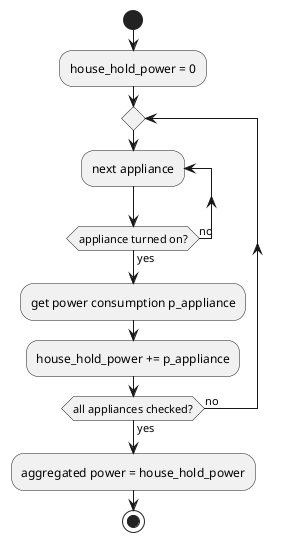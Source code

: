 	
@startuml

start
:house_hold_power = 0;
repeat
repeat :next appliance;
repeat while (appliance turned on?) is (no) not (yes)
  :get power consumption p_appliance;
  :house_hold_power += p_appliance;
repeat while (all appliances checked?) is (no) not (yes)
:aggregated power = house_hold_power;

stop

@endum
